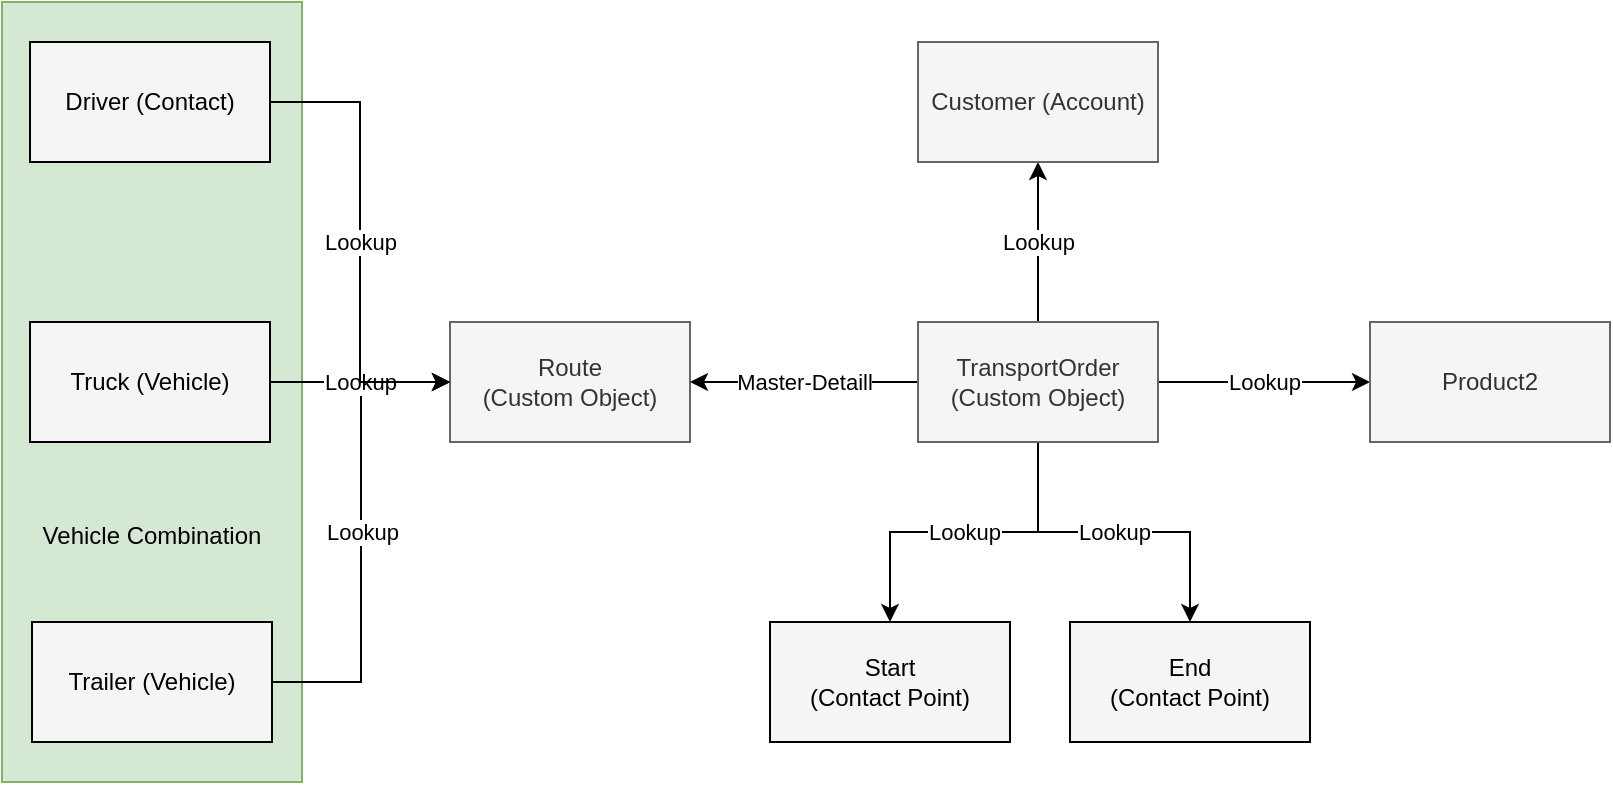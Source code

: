<mxfile version="15.6.0" type="github">
  <diagram id="DH9oLqAvsHviRjUrgdUJ" name="Page-1">
    <mxGraphModel dx="1666" dy="794" grid="1" gridSize="10" guides="1" tooltips="1" connect="1" arrows="1" fold="1" page="1" pageScale="1" pageWidth="827" pageHeight="1169" math="0" shadow="0">
      <root>
        <mxCell id="0" />
        <mxCell id="1" parent="0" />
        <mxCell id="FejR-0xQScrpxxmyeNhJ-30" value="&lt;br&gt;&lt;br&gt;&lt;br&gt;&lt;br&gt;&lt;br&gt;&lt;br&gt;&lt;br&gt;&lt;br&gt;&lt;br&gt;&lt;br&gt;Vehicle Combination" style="rounded=0;whiteSpace=wrap;html=1;fillColor=#d5e8d4;strokeColor=#82b366;" parent="1" vertex="1">
          <mxGeometry x="16" y="100" width="150" height="390" as="geometry" />
        </mxCell>
        <mxCell id="pBS9UwQSY9ReTo89sHu9-2" value="Lookup" style="edgeStyle=orthogonalEdgeStyle;rounded=0;orthogonalLoop=1;jettySize=auto;html=1;exitX=0.5;exitY=0;exitDx=0;exitDy=0;entryX=0.5;entryY=1;entryDx=0;entryDy=0;" edge="1" parent="1" source="FejR-0xQScrpxxmyeNhJ-9" target="FejR-0xQScrpxxmyeNhJ-2">
          <mxGeometry relative="1" as="geometry" />
        </mxCell>
        <mxCell id="FejR-0xQScrpxxmyeNhJ-1" value="Route &lt;br&gt;(Custom Object)" style="rounded=0;whiteSpace=wrap;html=1;fillColor=#f5f5f5;fontColor=#333333;strokeColor=#666666;" parent="1" vertex="1">
          <mxGeometry x="240" y="260" width="120" height="60" as="geometry" />
        </mxCell>
        <mxCell id="FejR-0xQScrpxxmyeNhJ-2" value="Customer (Account)" style="rounded=0;whiteSpace=wrap;html=1;fillColor=#f5f5f5;fontColor=#333333;strokeColor=#666666;" parent="1" vertex="1">
          <mxGeometry x="474" y="120" width="120" height="60" as="geometry" />
        </mxCell>
        <mxCell id="FejR-0xQScrpxxmyeNhJ-14" value="Lookup" style="edgeStyle=orthogonalEdgeStyle;rounded=0;orthogonalLoop=1;jettySize=auto;html=1;exitX=1;exitY=0.5;exitDx=0;exitDy=0;entryX=0;entryY=0.5;entryDx=0;entryDy=0;" parent="1" source="FejR-0xQScrpxxmyeNhJ-9" target="FejR-0xQScrpxxmyeNhJ-10" edge="1">
          <mxGeometry relative="1" as="geometry" />
        </mxCell>
        <mxCell id="FejR-0xQScrpxxmyeNhJ-17" value="Lookup" style="edgeStyle=orthogonalEdgeStyle;rounded=0;orthogonalLoop=1;jettySize=auto;html=1;exitX=0.5;exitY=1;exitDx=0;exitDy=0;" parent="1" source="FejR-0xQScrpxxmyeNhJ-9" target="FejR-0xQScrpxxmyeNhJ-16" edge="1">
          <mxGeometry relative="1" as="geometry" />
        </mxCell>
        <mxCell id="FejR-0xQScrpxxmyeNhJ-18" value="Lookup" style="edgeStyle=orthogonalEdgeStyle;rounded=0;orthogonalLoop=1;jettySize=auto;html=1;exitX=0.5;exitY=1;exitDx=0;exitDy=0;entryX=0.5;entryY=0;entryDx=0;entryDy=0;" parent="1" source="FejR-0xQScrpxxmyeNhJ-9" target="FejR-0xQScrpxxmyeNhJ-15" edge="1">
          <mxGeometry relative="1" as="geometry" />
        </mxCell>
        <mxCell id="pBS9UwQSY9ReTo89sHu9-4" value="Master-Detaill" style="edgeStyle=orthogonalEdgeStyle;rounded=0;orthogonalLoop=1;jettySize=auto;html=1;exitX=0;exitY=0.5;exitDx=0;exitDy=0;entryX=1;entryY=0.5;entryDx=0;entryDy=0;" edge="1" parent="1" source="FejR-0xQScrpxxmyeNhJ-9" target="FejR-0xQScrpxxmyeNhJ-1">
          <mxGeometry relative="1" as="geometry" />
        </mxCell>
        <mxCell id="FejR-0xQScrpxxmyeNhJ-9" value="TransportOrder&lt;br&gt;(Custom Object)" style="rounded=0;whiteSpace=wrap;html=1;fillColor=#f5f5f5;fontColor=#333333;strokeColor=#666666;" parent="1" vertex="1">
          <mxGeometry x="474" y="260" width="120" height="60" as="geometry" />
        </mxCell>
        <mxCell id="FejR-0xQScrpxxmyeNhJ-10" value="Product2" style="rounded=0;whiteSpace=wrap;html=1;fillColor=#F5F5F5;fontColor=#333333;strokeColor=#666666;" parent="1" vertex="1">
          <mxGeometry x="700" y="260" width="120" height="60" as="geometry" />
        </mxCell>
        <mxCell id="FejR-0xQScrpxxmyeNhJ-15" value="End&lt;br&gt;(Contact Point)" style="rounded=0;whiteSpace=wrap;html=1;fillColor=#F5F5F5;" parent="1" vertex="1">
          <mxGeometry x="550" y="410" width="120" height="60" as="geometry" />
        </mxCell>
        <mxCell id="FejR-0xQScrpxxmyeNhJ-16" value="Start&lt;br&gt;(Contact Point)" style="rounded=0;whiteSpace=wrap;html=1;fillColor=#F5F5F5;" parent="1" vertex="1">
          <mxGeometry x="400" y="410" width="120" height="60" as="geometry" />
        </mxCell>
        <mxCell id="FejR-0xQScrpxxmyeNhJ-27" value="Lookup" style="edgeStyle=orthogonalEdgeStyle;rounded=0;orthogonalLoop=1;jettySize=auto;html=1;exitX=1;exitY=0.5;exitDx=0;exitDy=0;entryX=0;entryY=0.5;entryDx=0;entryDy=0;" parent="1" source="FejR-0xQScrpxxmyeNhJ-19" target="FejR-0xQScrpxxmyeNhJ-1" edge="1">
          <mxGeometry relative="1" as="geometry" />
        </mxCell>
        <mxCell id="FejR-0xQScrpxxmyeNhJ-19" value="Trailer (Vehicle)" style="rounded=0;whiteSpace=wrap;html=1;fillColor=#F5F5F5;" parent="1" vertex="1">
          <mxGeometry x="31" y="410" width="120" height="60" as="geometry" />
        </mxCell>
        <mxCell id="FejR-0xQScrpxxmyeNhJ-25" value="Lookup" style="edgeStyle=orthogonalEdgeStyle;rounded=0;orthogonalLoop=1;jettySize=auto;html=1;exitX=1;exitY=0.5;exitDx=0;exitDy=0;entryX=0;entryY=0.5;entryDx=0;entryDy=0;" parent="1" source="FejR-0xQScrpxxmyeNhJ-20" target="FejR-0xQScrpxxmyeNhJ-1" edge="1">
          <mxGeometry relative="1" as="geometry" />
        </mxCell>
        <mxCell id="FejR-0xQScrpxxmyeNhJ-20" value="Truck (Vehicle)" style="rounded=0;whiteSpace=wrap;html=1;fillColor=#F5F5F5;" parent="1" vertex="1">
          <mxGeometry x="30" y="260" width="120" height="60" as="geometry" />
        </mxCell>
        <mxCell id="FejR-0xQScrpxxmyeNhJ-26" value="Lookup" style="edgeStyle=orthogonalEdgeStyle;rounded=0;orthogonalLoop=1;jettySize=auto;html=1;exitX=1;exitY=0.5;exitDx=0;exitDy=0;entryX=0;entryY=0.5;entryDx=0;entryDy=0;" parent="1" source="FejR-0xQScrpxxmyeNhJ-21" target="FejR-0xQScrpxxmyeNhJ-1" edge="1">
          <mxGeometry relative="1" as="geometry" />
        </mxCell>
        <mxCell id="FejR-0xQScrpxxmyeNhJ-21" value="Driver (Contact)" style="rounded=0;whiteSpace=wrap;html=1;fillColor=#F5F5F5;" parent="1" vertex="1">
          <mxGeometry x="30" y="120" width="120" height="60" as="geometry" />
        </mxCell>
      </root>
    </mxGraphModel>
  </diagram>
</mxfile>
